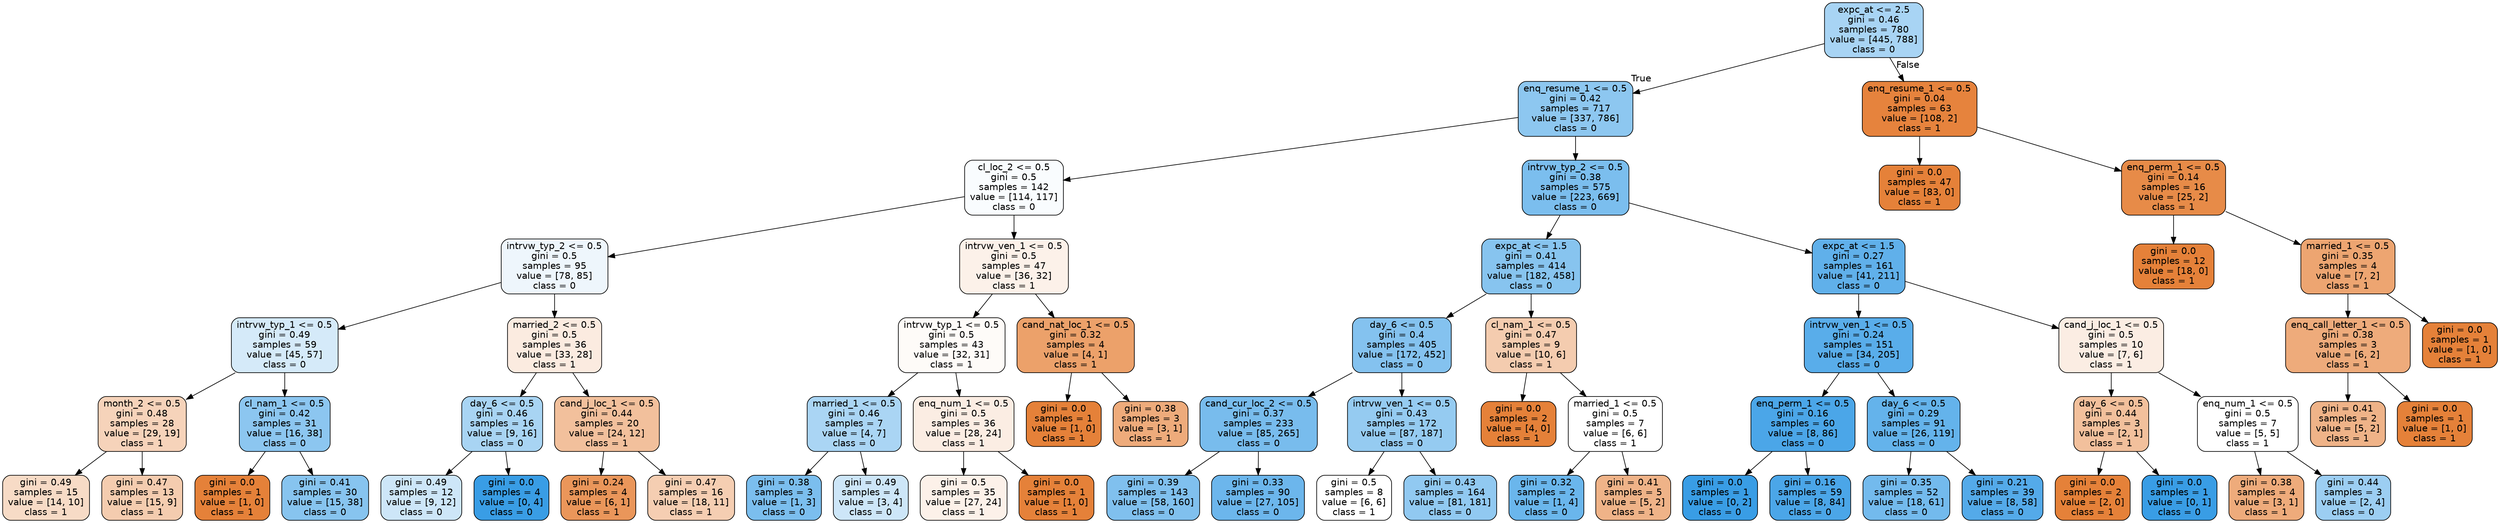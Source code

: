 digraph Tree {
node [shape=box, style="filled, rounded", color="black", fontname=helvetica] ;
edge [fontname=helvetica] ;
0 [label="expc_at <= 2.5\ngini = 0.46\nsamples = 780\nvalue = [445, 788]\nclass = 0", fillcolor="#399de56f"] ;
1 [label="enq_resume_1 <= 0.5\ngini = 0.42\nsamples = 717\nvalue = [337, 786]\nclass = 0", fillcolor="#399de592"] ;
0 -> 1 [labeldistance=2.5, labelangle=45, headlabel="True"] ;
2 [label="cl_loc_2 <= 0.5\ngini = 0.5\nsamples = 142\nvalue = [114, 117]\nclass = 0", fillcolor="#399de507"] ;
1 -> 2 ;
3 [label="intrvw_typ_2 <= 0.5\ngini = 0.5\nsamples = 95\nvalue = [78, 85]\nclass = 0", fillcolor="#399de515"] ;
2 -> 3 ;
4 [label="intrvw_typ_1 <= 0.5\ngini = 0.49\nsamples = 59\nvalue = [45, 57]\nclass = 0", fillcolor="#399de536"] ;
3 -> 4 ;
5 [label="month_2 <= 0.5\ngini = 0.48\nsamples = 28\nvalue = [29, 19]\nclass = 1", fillcolor="#e5813958"] ;
4 -> 5 ;
6 [label="gini = 0.49\nsamples = 15\nvalue = [14, 10]\nclass = 1", fillcolor="#e5813949"] ;
5 -> 6 ;
7 [label="gini = 0.47\nsamples = 13\nvalue = [15, 9]\nclass = 1", fillcolor="#e5813966"] ;
5 -> 7 ;
8 [label="cl_nam_1 <= 0.5\ngini = 0.42\nsamples = 31\nvalue = [16, 38]\nclass = 0", fillcolor="#399de594"] ;
4 -> 8 ;
9 [label="gini = 0.0\nsamples = 1\nvalue = [1, 0]\nclass = 1", fillcolor="#e58139ff"] ;
8 -> 9 ;
10 [label="gini = 0.41\nsamples = 30\nvalue = [15, 38]\nclass = 0", fillcolor="#399de59a"] ;
8 -> 10 ;
11 [label="married_2 <= 0.5\ngini = 0.5\nsamples = 36\nvalue = [33, 28]\nclass = 1", fillcolor="#e5813927"] ;
3 -> 11 ;
12 [label="day_6 <= 0.5\ngini = 0.46\nsamples = 16\nvalue = [9, 16]\nclass = 0", fillcolor="#399de570"] ;
11 -> 12 ;
13 [label="gini = 0.49\nsamples = 12\nvalue = [9, 12]\nclass = 0", fillcolor="#399de540"] ;
12 -> 13 ;
14 [label="gini = 0.0\nsamples = 4\nvalue = [0, 4]\nclass = 0", fillcolor="#399de5ff"] ;
12 -> 14 ;
15 [label="cand_j_loc_1 <= 0.5\ngini = 0.44\nsamples = 20\nvalue = [24, 12]\nclass = 1", fillcolor="#e581397f"] ;
11 -> 15 ;
16 [label="gini = 0.24\nsamples = 4\nvalue = [6, 1]\nclass = 1", fillcolor="#e58139d4"] ;
15 -> 16 ;
17 [label="gini = 0.47\nsamples = 16\nvalue = [18, 11]\nclass = 1", fillcolor="#e5813963"] ;
15 -> 17 ;
18 [label="intrvw_ven_1 <= 0.5\ngini = 0.5\nsamples = 47\nvalue = [36, 32]\nclass = 1", fillcolor="#e581391c"] ;
2 -> 18 ;
19 [label="intrvw_typ_1 <= 0.5\ngini = 0.5\nsamples = 43\nvalue = [32, 31]\nclass = 1", fillcolor="#e5813908"] ;
18 -> 19 ;
20 [label="married_1 <= 0.5\ngini = 0.46\nsamples = 7\nvalue = [4, 7]\nclass = 0", fillcolor="#399de56d"] ;
19 -> 20 ;
21 [label="gini = 0.38\nsamples = 3\nvalue = [1, 3]\nclass = 0", fillcolor="#399de5aa"] ;
20 -> 21 ;
22 [label="gini = 0.49\nsamples = 4\nvalue = [3, 4]\nclass = 0", fillcolor="#399de540"] ;
20 -> 22 ;
23 [label="enq_num_1 <= 0.5\ngini = 0.5\nsamples = 36\nvalue = [28, 24]\nclass = 1", fillcolor="#e5813924"] ;
19 -> 23 ;
24 [label="gini = 0.5\nsamples = 35\nvalue = [27, 24]\nclass = 1", fillcolor="#e581391c"] ;
23 -> 24 ;
25 [label="gini = 0.0\nsamples = 1\nvalue = [1, 0]\nclass = 1", fillcolor="#e58139ff"] ;
23 -> 25 ;
26 [label="cand_nat_loc_1 <= 0.5\ngini = 0.32\nsamples = 4\nvalue = [4, 1]\nclass = 1", fillcolor="#e58139bf"] ;
18 -> 26 ;
27 [label="gini = 0.0\nsamples = 1\nvalue = [1, 0]\nclass = 1", fillcolor="#e58139ff"] ;
26 -> 27 ;
28 [label="gini = 0.38\nsamples = 3\nvalue = [3, 1]\nclass = 1", fillcolor="#e58139aa"] ;
26 -> 28 ;
29 [label="intrvw_typ_2 <= 0.5\ngini = 0.38\nsamples = 575\nvalue = [223, 669]\nclass = 0", fillcolor="#399de5aa"] ;
1 -> 29 ;
30 [label="expc_at <= 1.5\ngini = 0.41\nsamples = 414\nvalue = [182, 458]\nclass = 0", fillcolor="#399de59a"] ;
29 -> 30 ;
31 [label="day_6 <= 0.5\ngini = 0.4\nsamples = 405\nvalue = [172, 452]\nclass = 0", fillcolor="#399de59e"] ;
30 -> 31 ;
32 [label="cand_cur_loc_2 <= 0.5\ngini = 0.37\nsamples = 233\nvalue = [85, 265]\nclass = 0", fillcolor="#399de5ad"] ;
31 -> 32 ;
33 [label="gini = 0.39\nsamples = 143\nvalue = [58, 160]\nclass = 0", fillcolor="#399de5a3"] ;
32 -> 33 ;
34 [label="gini = 0.33\nsamples = 90\nvalue = [27, 105]\nclass = 0", fillcolor="#399de5bd"] ;
32 -> 34 ;
35 [label="intrvw_ven_1 <= 0.5\ngini = 0.43\nsamples = 172\nvalue = [87, 187]\nclass = 0", fillcolor="#399de588"] ;
31 -> 35 ;
36 [label="gini = 0.5\nsamples = 8\nvalue = [6, 6]\nclass = 1", fillcolor="#e5813900"] ;
35 -> 36 ;
37 [label="gini = 0.43\nsamples = 164\nvalue = [81, 181]\nclass = 0", fillcolor="#399de58d"] ;
35 -> 37 ;
38 [label="cl_nam_1 <= 0.5\ngini = 0.47\nsamples = 9\nvalue = [10, 6]\nclass = 1", fillcolor="#e5813966"] ;
30 -> 38 ;
39 [label="gini = 0.0\nsamples = 2\nvalue = [4, 0]\nclass = 1", fillcolor="#e58139ff"] ;
38 -> 39 ;
40 [label="married_1 <= 0.5\ngini = 0.5\nsamples = 7\nvalue = [6, 6]\nclass = 1", fillcolor="#e5813900"] ;
38 -> 40 ;
41 [label="gini = 0.32\nsamples = 2\nvalue = [1, 4]\nclass = 0", fillcolor="#399de5bf"] ;
40 -> 41 ;
42 [label="gini = 0.41\nsamples = 5\nvalue = [5, 2]\nclass = 1", fillcolor="#e5813999"] ;
40 -> 42 ;
43 [label="expc_at <= 1.5\ngini = 0.27\nsamples = 161\nvalue = [41, 211]\nclass = 0", fillcolor="#399de5cd"] ;
29 -> 43 ;
44 [label="intrvw_ven_1 <= 0.5\ngini = 0.24\nsamples = 151\nvalue = [34, 205]\nclass = 0", fillcolor="#399de5d5"] ;
43 -> 44 ;
45 [label="enq_perm_1 <= 0.5\ngini = 0.16\nsamples = 60\nvalue = [8, 86]\nclass = 0", fillcolor="#399de5e7"] ;
44 -> 45 ;
46 [label="gini = 0.0\nsamples = 1\nvalue = [0, 2]\nclass = 0", fillcolor="#399de5ff"] ;
45 -> 46 ;
47 [label="gini = 0.16\nsamples = 59\nvalue = [8, 84]\nclass = 0", fillcolor="#399de5e7"] ;
45 -> 47 ;
48 [label="day_6 <= 0.5\ngini = 0.29\nsamples = 91\nvalue = [26, 119]\nclass = 0", fillcolor="#399de5c7"] ;
44 -> 48 ;
49 [label="gini = 0.35\nsamples = 52\nvalue = [18, 61]\nclass = 0", fillcolor="#399de5b4"] ;
48 -> 49 ;
50 [label="gini = 0.21\nsamples = 39\nvalue = [8, 58]\nclass = 0", fillcolor="#399de5dc"] ;
48 -> 50 ;
51 [label="cand_j_loc_1 <= 0.5\ngini = 0.5\nsamples = 10\nvalue = [7, 6]\nclass = 1", fillcolor="#e5813924"] ;
43 -> 51 ;
52 [label="day_6 <= 0.5\ngini = 0.44\nsamples = 3\nvalue = [2, 1]\nclass = 1", fillcolor="#e581397f"] ;
51 -> 52 ;
53 [label="gini = 0.0\nsamples = 2\nvalue = [2, 0]\nclass = 1", fillcolor="#e58139ff"] ;
52 -> 53 ;
54 [label="gini = 0.0\nsamples = 1\nvalue = [0, 1]\nclass = 0", fillcolor="#399de5ff"] ;
52 -> 54 ;
55 [label="enq_num_1 <= 0.5\ngini = 0.5\nsamples = 7\nvalue = [5, 5]\nclass = 1", fillcolor="#e5813900"] ;
51 -> 55 ;
56 [label="gini = 0.38\nsamples = 4\nvalue = [3, 1]\nclass = 1", fillcolor="#e58139aa"] ;
55 -> 56 ;
57 [label="gini = 0.44\nsamples = 3\nvalue = [2, 4]\nclass = 0", fillcolor="#399de57f"] ;
55 -> 57 ;
58 [label="enq_resume_1 <= 0.5\ngini = 0.04\nsamples = 63\nvalue = [108, 2]\nclass = 1", fillcolor="#e58139fa"] ;
0 -> 58 [labeldistance=2.5, labelangle=-45, headlabel="False"] ;
59 [label="gini = 0.0\nsamples = 47\nvalue = [83, 0]\nclass = 1", fillcolor="#e58139ff"] ;
58 -> 59 ;
60 [label="enq_perm_1 <= 0.5\ngini = 0.14\nsamples = 16\nvalue = [25, 2]\nclass = 1", fillcolor="#e58139eb"] ;
58 -> 60 ;
61 [label="gini = 0.0\nsamples = 12\nvalue = [18, 0]\nclass = 1", fillcolor="#e58139ff"] ;
60 -> 61 ;
62 [label="married_1 <= 0.5\ngini = 0.35\nsamples = 4\nvalue = [7, 2]\nclass = 1", fillcolor="#e58139b6"] ;
60 -> 62 ;
63 [label="enq_call_letter_1 <= 0.5\ngini = 0.38\nsamples = 3\nvalue = [6, 2]\nclass = 1", fillcolor="#e58139aa"] ;
62 -> 63 ;
64 [label="gini = 0.41\nsamples = 2\nvalue = [5, 2]\nclass = 1", fillcolor="#e5813999"] ;
63 -> 64 ;
65 [label="gini = 0.0\nsamples = 1\nvalue = [1, 0]\nclass = 1", fillcolor="#e58139ff"] ;
63 -> 65 ;
66 [label="gini = 0.0\nsamples = 1\nvalue = [1, 0]\nclass = 1", fillcolor="#e58139ff"] ;
62 -> 66 ;
}